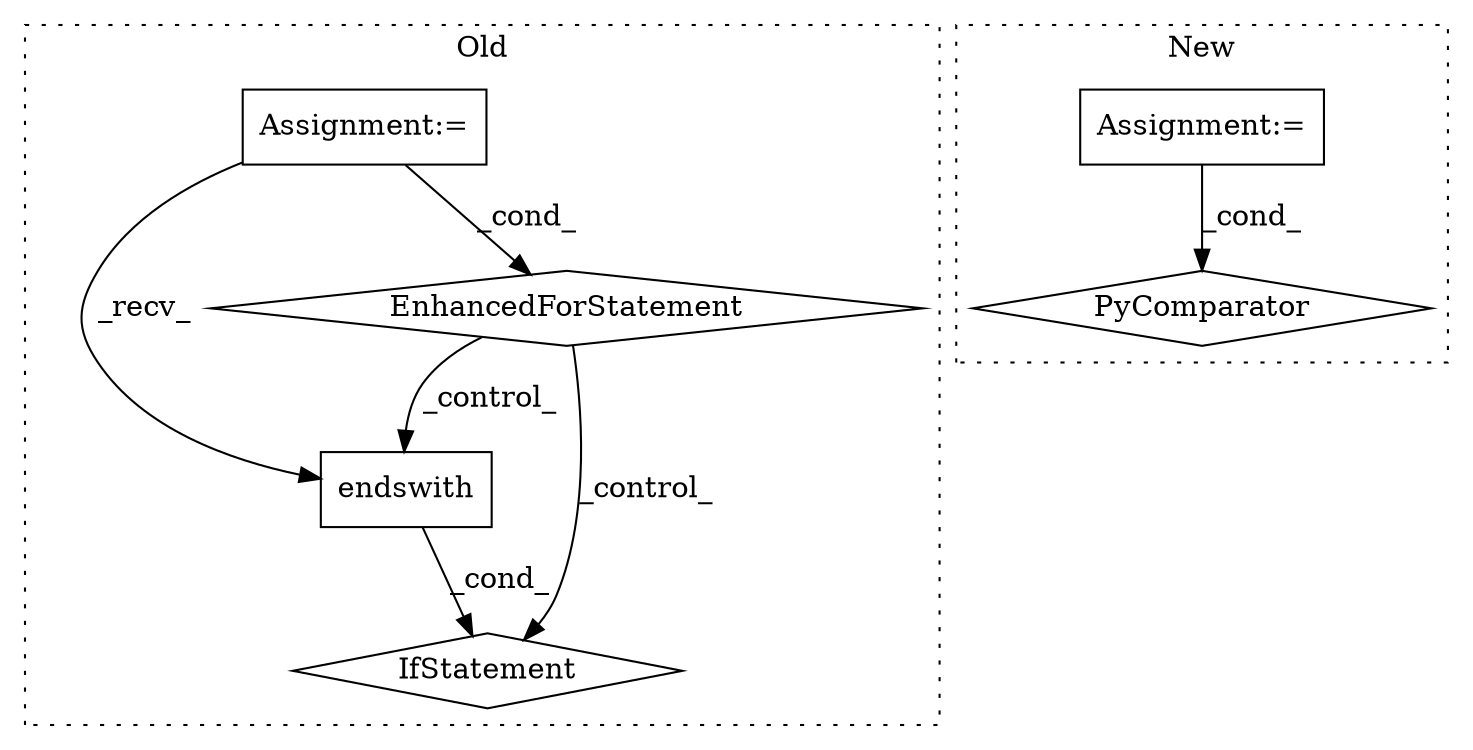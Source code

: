 digraph G {
subgraph cluster0 {
1 [label="endswith" a="32" s="1402,1426" l="9,1" shape="box"];
4 [label="IfStatement" a="25" s="1393,1427" l="4,2" shape="diamond"];
5 [label="EnhancedForStatement" a="70" s="1294,1383" l="53,2" shape="diamond"];
6 [label="Assignment:=" a="7" s="1294,1383" l="53,2" shape="box"];
label = "Old";
style="dotted";
}
subgraph cluster1 {
2 [label="PyComparator" a="113" s="1460" l="52" shape="diamond"];
3 [label="Assignment:=" a="7" s="1460" l="52" shape="box"];
label = "New";
style="dotted";
}
1 -> 4 [label="_cond_"];
3 -> 2 [label="_cond_"];
5 -> 1 [label="_control_"];
5 -> 4 [label="_control_"];
6 -> 5 [label="_cond_"];
6 -> 1 [label="_recv_"];
}